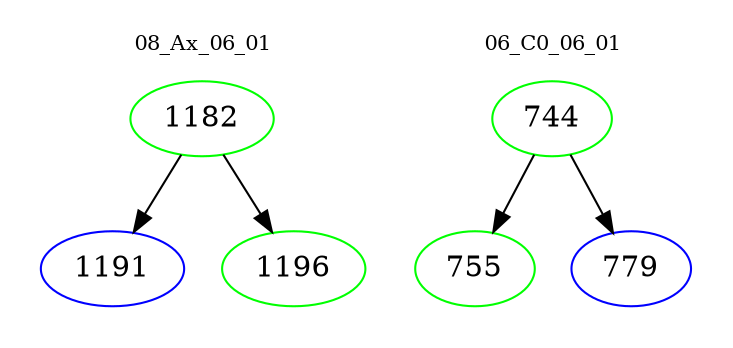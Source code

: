 digraph{
subgraph cluster_0 {
color = white
label = "08_Ax_06_01";
fontsize=10;
T0_1182 [label="1182", color="green"]
T0_1182 -> T0_1191 [color="black"]
T0_1191 [label="1191", color="blue"]
T0_1182 -> T0_1196 [color="black"]
T0_1196 [label="1196", color="green"]
}
subgraph cluster_1 {
color = white
label = "06_C0_06_01";
fontsize=10;
T1_744 [label="744", color="green"]
T1_744 -> T1_755 [color="black"]
T1_755 [label="755", color="green"]
T1_744 -> T1_779 [color="black"]
T1_779 [label="779", color="blue"]
}
}
